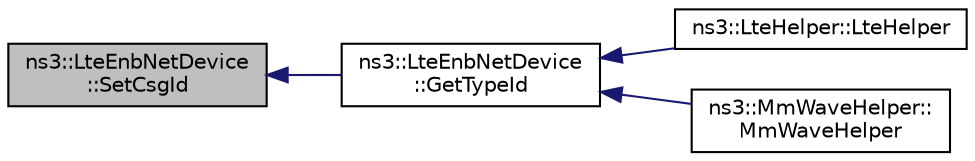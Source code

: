 digraph "ns3::LteEnbNetDevice::SetCsgId"
{
  edge [fontname="Helvetica",fontsize="10",labelfontname="Helvetica",labelfontsize="10"];
  node [fontname="Helvetica",fontsize="10",shape=record];
  rankdir="LR";
  Node1 [label="ns3::LteEnbNetDevice\l::SetCsgId",height=0.2,width=0.4,color="black", fillcolor="grey75", style="filled", fontcolor="black"];
  Node1 -> Node2 [dir="back",color="midnightblue",fontsize="10",style="solid"];
  Node2 [label="ns3::LteEnbNetDevice\l::GetTypeId",height=0.2,width=0.4,color="black", fillcolor="white", style="filled",URL="$db/de9/classns3_1_1LteEnbNetDevice.html#a5a17444284da7566eadfc242ba013371"];
  Node2 -> Node3 [dir="back",color="midnightblue",fontsize="10",style="solid"];
  Node3 [label="ns3::LteHelper::LteHelper",height=0.2,width=0.4,color="black", fillcolor="white", style="filled",URL="$d6/d63/classns3_1_1LteHelper.html#ae74415a950dd03cd60e37faf5d5210b8"];
  Node2 -> Node4 [dir="back",color="midnightblue",fontsize="10",style="solid"];
  Node4 [label="ns3::MmWaveHelper::\lMmWaveHelper",height=0.2,width=0.4,color="black", fillcolor="white", style="filled",URL="$dd/d6b/classns3_1_1MmWaveHelper.html#a8acf1e1c476b8ac12107d93446c93a77"];
}

